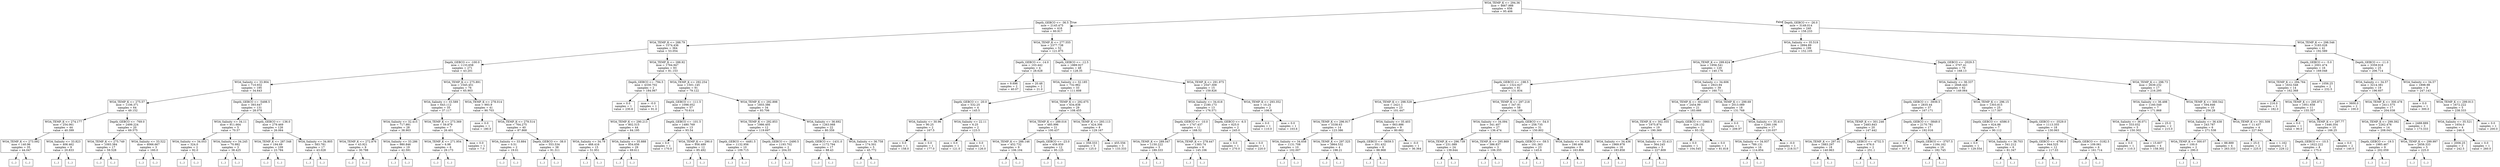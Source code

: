 digraph Tree {
node [shape=box] ;
0 [label="WOA_TEMP_K <= 294.36\nmse = 4667.988\nsamples = 656\nvalue = 95.406"] ;
1 [label="Depth_GEBCO <= -36.5\nmse = 2145.475\nsamples = 416\nvalue = 60.917"] ;
0 -> 1 [labeldistance=2.5, labelangle=45, headlabel="True"] ;
2 [label="WOA_TEMP_K <= 288.79\nmse = 1574.436\nsamples = 364\nvalue = 53.054"] ;
1 -> 2 ;
3 [label="Depth_GEBCO <= -100.0\nmse = 1133.658\nsamples = 271\nvalue = 43.201"] ;
2 -> 3 ;
4 [label="WOA_Salinity <= 33.904\nmse = 710.932\nsamples = 195\nvalue = 34.643"] ;
3 -> 4 ;
5 [label="WOA_TEMP_K <= 275.57\nmse = 1106.371\nsamples = 64\nvalue = 49.152"] ;
4 -> 5 ;
6 [label="WOA_TEMP_K <= 274.177\nmse = 254.061\nsamples = 44\nvalue = 40.399"] ;
5 -> 6 ;
7 [label="WOA_TEMP_K <= 273.092\nmse = 140.96\nsamples = 35\nvalue = 44.047"] ;
6 -> 7 ;
8 [label="(...)"] ;
7 -> 8 ;
39 [label="(...)"] ;
7 -> 39 ;
68 [label="WOA_Salinity <= 33.823\nmse = 406.462\nsamples = 9\nvalue = 20.833"] ;
6 -> 68 ;
69 [label="(...)"] ;
68 -> 69 ;
74 [label="(...)"] ;
68 -> 74 ;
85 [label="Depth_GEBCO <= -769.0\nmse = 2499.224\nsamples = 20\nvalue = 69.575"] ;
5 -> 85 ;
86 [label="WOA_TEMP_K <= 275.749\nmse = 1093.384\nsamples = 17\nvalue = 59.528"] ;
85 -> 86 ;
87 [label="(...)"] ;
86 -> 87 ;
88 [label="(...)"] ;
86 -> 88 ;
119 [label="WOA_Salinity <= 33.522\nmse = 6066.667\nsamples = 3\nvalue = 160.0"] ;
85 -> 119 ;
120 [label="(...)"] ;
119 -> 120 ;
123 [label="(...)"] ;
119 -> 123 ;
124 [label="Depth_GEBCO <= -5498.5\nmse = 393.647\nsamples = 131\nvalue = 28.078"] ;
4 -> 124 ;
125 [label="WOA_Salinity <= 34.11\nmse = 911.664\nsamples = 5\nvalue = 70.57"] ;
124 -> 125 ;
126 [label="WOA_Salinity <= 34.053\nmse = 324.0\nsamples = 2\nvalue = 92.0"] ;
125 -> 126 ;
127 [label="(...)"] ;
126 -> 127 ;
128 [label="(...)"] ;
126 -> 128 ;
129 [label="WOA_Salinity <= 34.245\nmse = 70.992\nsamples = 3\nvalue = 38.425"] ;
125 -> 129 ;
130 [label="(...)"] ;
129 -> 130 ;
131 [label="(...)"] ;
129 -> 131 ;
134 [label="Depth_GEBCO <= -136.0\nmse = 279.469\nsamples = 126\nvalue = 26.064"] ;
124 -> 134 ;
135 [label="WOA_TEMP_K <= 287.548\nmse = 194.69\nsamples = 109\nvalue = 23.784"] ;
134 -> 135 ;
136 [label="(...)"] ;
135 -> 136 ;
279 [label="(...)"] ;
135 -> 279 ;
292 [label="WOA_Salinity <= 34.805\nmse = 583.781\nsamples = 17\nvalue = 43.028"] ;
134 -> 292 ;
293 [label="(...)"] ;
292 -> 293 ;
300 [label="(...)"] ;
292 -> 300 ;
321 [label="WOA_TEMP_K <= 275.891\nmse = 1545.451\nsamples = 76\nvalue = 65.903"] ;
3 -> 321 ;
322 [label="WOA_Salinity <= 33.589\nmse = 643.112\nsamples = 35\nvalue = 37.117"] ;
321 -> 322 ;
323 [label="WOA_Salinity <= 32.415\nmse = 717.991\nsamples = 28\nvalue = 38.903"] ;
322 -> 323 ;
324 [label="WOA_TEMP_K <= 272.876\nmse = 43.921\nsamples = 9\nvalue = 30.788"] ;
323 -> 324 ;
325 [label="(...)"] ;
324 -> 325 ;
326 [label="(...)"] ;
324 -> 326 ;
327 [label="WOA_Salinity <= 33.286\nmse = 980.846\nsamples = 19\nvalue = 42.591"] ;
323 -> 327 ;
328 [label="(...)"] ;
327 -> 328 ;
333 [label="(...)"] ;
327 -> 333 ;
340 [label="WOA_TEMP_K <= 273.369\nmse = 59.879\nsamples = 7\nvalue = 26.401"] ;
322 -> 340 ;
341 [label="WOA_TEMP_K <= 271.954\nmse = 6.98\nsamples = 6\nvalue = 29.173"] ;
340 -> 341 ;
342 [label="(...)"] ;
341 -> 342 ;
345 [label="(...)"] ;
341 -> 345 ;
346 [label="mse = 0.0\nsamples = 1\nvalue = 7.0"] ;
340 -> 346 ;
347 [label="WOA_TEMP_K <= 278.014\nmse = 993.9\nsamples = 41\nvalue = 90.703"] ;
321 -> 347 ;
348 [label="mse = 0.0\nsamples = 1\nvalue = 180.0"] ;
347 -> 348 ;
349 [label="WOA_TEMP_K <= 279.514\nmse = 764.275\nsamples = 40\nvalue = 87.868"] ;
347 -> 349 ;
350 [label="WOA_Salinity <= 33.884\nmse = 0.51\nsamples = 2\nvalue = 19.01"] ;
349 -> 350 ;
351 [label="(...)"] ;
350 -> 351 ;
352 [label="(...)"] ;
350 -> 352 ;
353 [label="Depth_GEBCO <= -38.0\nmse = 553.534\nsamples = 38\nvalue = 91.311"] ;
349 -> 353 ;
354 [label="(...)"] ;
353 -> 354 ;
409 [label="(...)"] ;
353 -> 409 ;
410 [label="WOA_TEMP_K <= 288.92\nmse = 1764.947\nsamples = 93\nvalue = 81.153"] ;
2 -> 410 ;
411 [label="Depth_GEBCO <= -794.5\nmse = 4330.702\nsamples = 2\nvalue = 184.067"] ;
410 -> 411 ;
412 [label="mse = 0.0\nsamples = 1\nvalue = 230.6"] ;
411 -> 412 ;
413 [label="mse = -0.0\nsamples = 1\nvalue = 91.0"] ;
411 -> 413 ;
414 [label="WOA_TEMP_K <= 292.254\nmse = 1501.145\nsamples = 91\nvalue = 79.122"] ;
410 -> 414 ;
415 [label="Depth_GEBCO <= -111.5\nmse = 1098.052\nsamples = 57\nvalue = 70.614"] ;
414 -> 415 ;
416 [label="WOA_TEMP_K <= 290.213\nmse = 802.515\nsamples = 44\nvalue = 64.195"] ;
415 -> 416 ;
417 [label="WOA_Salinity <= 34.79\nmse = 468.416\nsamples = 15\nvalue = 51.951"] ;
416 -> 417 ;
418 [label="(...)"] ;
417 -> 418 ;
425 [label="(...)"] ;
417 -> 425 ;
444 [label="WOA_Salinity <= 35.888\nmse = 854.656\nsamples = 29\nvalue = 69.611"] ;
416 -> 444 ;
445 [label="(...)"] ;
444 -> 445 ;
474 [label="(...)"] ;
444 -> 474 ;
491 [label="Depth_GEBCO <= -101.5\nmse = 1480.769\nsamples = 13\nvalue = 93.54"] ;
415 -> 491 ;
492 [label="mse = 0.0\nsamples = 1\nvalue = 170.0"] ;
491 -> 492 ;
493 [label="WOA_TEMP_K <= 290.0\nmse = 956.489\nsamples = 12\nvalue = 85.492"] ;
491 -> 493 ;
494 [label="(...)"] ;
493 -> 494 ;
507 [label="(...)"] ;
493 -> 507 ;
514 [label="WOA_TEMP_K <= 292.898\nmse = 1855.386\nsamples = 34\nvalue = 93.706"] ;
414 -> 514 ;
515 [label="WOA_TEMP_K <= 292.853\nmse = 1986.405\nsamples = 12\nvalue = 119.697"] ;
514 -> 515 ;
516 [label="Depth_GEBCO <= -4481.5\nmse = 1132.956\nsamples = 10\nvalue = 109.715"] ;
515 -> 516 ;
517 [label="(...)"] ;
516 -> 517 ;
522 [label="(...)"] ;
516 -> 522 ;
533 [label="Depth_GEBCO <= -2490.5\nmse = 1193.702\nsamples = 2\nvalue = 204.55"] ;
515 -> 533 ;
534 [label="(...)"] ;
533 -> 534 ;
535 [label="(...)"] ;
533 -> 535 ;
536 [label="WOA_Salinity <= 36.692\nmse = 1263.068\nsamples = 22\nvalue = 80.359"] ;
514 -> 536 ;
537 [label="Depth_GEBCO <= -1431.0\nmse = 1172.794\nsamples = 17\nvalue = 88.43"] ;
536 -> 537 ;
538 [label="(...)"] ;
537 -> 538 ;
565 [label="(...)"] ;
537 -> 565 ;
568 [label="WOA_Salinity <= 36.758\nmse = 174.501\nsamples = 5\nvalue = 45.772"] ;
536 -> 568 ;
569 [label="(...)"] ;
568 -> 569 ;
570 [label="(...)"] ;
568 -> 570 ;
573 [label="WOA_TEMP_K <= 277.555\nmse = 2377.738\nsamples = 52\nvalue = 121.875"] ;
1 -> 573 ;
574 [label="Depth_GEBCO <= -14.0\nmse = 103.442\nsamples = 4\nvalue = 28.628"] ;
573 -> 574 ;
575 [label="mse = 9.696\nsamples = 2\nvalue = 40.07"] ;
574 -> 575 ;
576 [label="mse = 20.48\nsamples = 2\nvalue = 21.0"] ;
574 -> 576 ;
577 [label="Depth_GEBCO <= -12.5\nmse = 1889.927\nsamples = 48\nvalue = 128.35"] ;
573 -> 577 ;
578 [label="WOA_Salinity <= 32.185\nmse = 732.962\nsamples = 33\nvalue = 111.608"] ;
577 -> 578 ;
579 [label="Depth_GEBCO <= -20.0\nmse = 532.25\nsamples = 4\nvalue = 145.5"] ;
578 -> 579 ;
580 [label="WOA_Salinity <= 30.96\nmse = 90.25\nsamples = 2\nvalue = 167.5"] ;
579 -> 580 ;
581 [label="mse = 0.0\nsamples = 1\nvalue = 158.0"] ;
580 -> 581 ;
582 [label="mse = 0.0\nsamples = 1\nvalue = 177.0"] ;
580 -> 582 ;
583 [label="WOA_Salinity <= 22.11\nmse = 6.25\nsamples = 2\nvalue = 123.5"] ;
579 -> 583 ;
584 [label="mse = 0.0\nsamples = 1\nvalue = 121.0"] ;
583 -> 584 ;
585 [label="mse = 0.0\nsamples = 1\nvalue = 126.0"] ;
583 -> 585 ;
586 [label="WOA_TEMP_K <= 292.675\nmse = 634.838\nsamples = 29\nvalue = 108.455"] ;
578 -> 586 ;
587 [label="WOA_TEMP_K <= 289.016\nmse = 485.996\nsamples = 21\nvalue = 100.437"] ;
586 -> 587 ;
588 [label="WOA_TEMP_K <= 288.146\nmse = 452.732\nsamples = 9\nvalue = 106.104"] ;
587 -> 588 ;
589 [label="(...)"] ;
588 -> 589 ;
602 [label="(...)"] ;
588 -> 602 ;
605 [label="Depth_GEBCO <= -23.0\nmse = 458.859\nsamples = 12\nvalue = 95.125"] ;
587 -> 605 ;
606 [label="(...)"] ;
605 -> 606 ;
619 [label="(...)"] ;
605 -> 619 ;
624 [label="WOA_TEMP_K <= 293.113\nmse = 424.306\nsamples = 8\nvalue = 129.167"] ;
586 -> 624 ;
625 [label="mse = 358.333\nsamples = 5\nvalue = 125.0"] ;
624 -> 625 ;
626 [label="mse = 455.556\nsamples = 3\nvalue = 133.333"] ;
624 -> 626 ;
627 [label="WOA_TEMP_K <= 291.975\nmse = 2547.309\nsamples = 15\nvalue = 159.826"] ;
577 -> 627 ;
628 [label="WOA_Salinity <= 34.618\nmse = 2180.173\nsamples = 13\nvalue = 176.571"] ;
627 -> 628 ;
629 [label="Depth_GEBCO <= -10.0\nmse = 1747.437\nsamples = 11\nvalue = 168.52"] ;
628 -> 629 ;
630 [label="WOA_TEMP_K <= 289.547\nmse = 1150.222\nsamples = 5\nvalue = 189.333"] ;
629 -> 630 ;
631 [label="(...)"] ;
630 -> 631 ;
636 [label="(...)"] ;
630 -> 636 ;
637 [label="WOA_TEMP_K <= 278.447\nmse = 1383.74\nsamples = 6\nvalue = 145.106"] ;
629 -> 637 ;
638 [label="(...)"] ;
637 -> 638 ;
641 [label="(...)"] ;
637 -> 641 ;
648 [label="Depth_GEBCO <= -6.5\nmse = 625.0\nsamples = 2\nvalue = 245.0"] ;
628 -> 648 ;
649 [label="mse = 0.0\nsamples = 1\nvalue = 270.0"] ;
648 -> 649 ;
650 [label="mse = 0.0\nsamples = 1\nvalue = 220.0"] ;
648 -> 650 ;
651 [label="WOA_TEMP_K <= 293.352\nmse = 10.24\nsamples = 2\nvalue = 106.8"] ;
627 -> 651 ;
652 [label="mse = 0.0\nsamples = 1\nvalue = 110.0"] ;
651 -> 652 ;
653 [label="mse = 0.0\nsamples = 1\nvalue = 103.6"] ;
651 -> 653 ;
654 [label="Depth_GEBCO <= -26.0\nmse = 3149.014\nsamples = 240\nvalue = 158.233"] ;
0 -> 654 [labeldistance=2.5, labelangle=-45, headlabel="False"] ;
655 [label="WOA_Salinity <= 35.519\nmse = 2894.89\nsamples = 199\nvalue = 152.105"] ;
654 -> 655 ;
656 [label="WOA_TEMP_K <= 299.624\nmse = 1956.541\nsamples = 120\nvalue = 140.176"] ;
655 -> 656 ;
657 [label="Depth_GEBCO <= -198.5\nmse = 1322.627\nsamples = 81\nvalue = 131.834"] ;
656 -> 657 ;
658 [label="WOA_TEMP_K <= 298.529\nmse = 2421.1\nsamples = 23\nvalue = 101.447"] ;
657 -> 658 ;
659 [label="WOA_TEMP_K <= 296.917\nmse = 3338.63\nsamples = 14\nvalue = 123.386"] ;
658 -> 659 ;
660 [label="WOA_Salinity <= 34.658\nmse = 1131.708\nsamples = 10\nvalue = 102.007"] ;
659 -> 660 ;
661 [label="(...)"] ;
660 -> 661 ;
668 [label="(...)"] ;
660 -> 668 ;
679 [label="WOA_TEMP_K <= 297.325\nmse = 3864.532\nsamples = 4\nvalue = 198.21"] ;
659 -> 679 ;
680 [label="(...)"] ;
679 -> 680 ;
681 [label="(...)"] ;
679 -> 681 ;
686 [label="WOA_Salinity <= 35.403\nmse = 663.886\nsamples = 9\nvalue = 80.662"] ;
658 -> 686 ;
687 [label="Depth_GEBCO <= -5659.5\nmse = 351.432\nsamples = 8\nvalue = 88.968"] ;
686 -> 687 ;
688 [label="(...)"] ;
687 -> 688 ;
689 [label="(...)"] ;
687 -> 689 ;
702 [label="mse = -0.0\nsamples = 1\nvalue = 36.364"] ;
686 -> 702 ;
703 [label="WOA_TEMP_K <= 297.218\nmse = 347.91\nsamples = 58\nvalue = 144.189"] ;
657 -> 703 ;
704 [label="WOA_Salinity <= 34.094\nmse = 341.407\nsamples = 27\nvalue = 136.474"] ;
703 -> 704 ;
705 [label="WOA_TEMP_K <= 296.739\nmse = 231.089\nsamples = 24\nvalue = 139.644"] ;
704 -> 705 ;
706 [label="(...)"] ;
705 -> 706 ;
735 [label="(...)"] ;
705 -> 735 ;
740 [label="WOA_TEMP_K <= 295.869\nmse = 386.837\nsamples = 3\nvalue = 106.355"] ;
704 -> 740 ;
741 [label="(...)"] ;
740 -> 741 ;
742 [label="(...)"] ;
740 -> 742 ;
743 [label="Depth_GEBCO <= -54.0\nmse = 258.735\nsamples = 31\nvalue = 150.802"] ;
703 -> 743 ;
744 [label="Depth_GEBCO <= -59.5\nmse = 191.363\nsamples = 23\nvalue = 145.6"] ;
743 -> 744 ;
745 [label="(...)"] ;
744 -> 745 ;
776 [label="(...)"] ;
744 -> 776 ;
783 [label="WOA_Salinity <= 34.828\nmse = 190.406\nsamples = 8\nvalue = 163.806"] ;
743 -> 783 ;
784 [label="(...)"] ;
783 -> 784 ;
795 [label="(...)"] ;
783 -> 795 ;
796 [label="WOA_Salinity <= 34.606\nmse = 2923.94\nsamples = 39\nvalue = 160.711"] ;
656 -> 796 ;
797 [label="WOA_TEMP_K <= 302.693\nmse = 2454.99\nsamples = 21\nvalue = 183.666"] ;
796 -> 797 ;
798 [label="WOA_TEMP_K <= 302.355\nmse = 1975.874\nsamples = 19\nvalue = 190.369"] ;
797 -> 798 ;
799 [label="WOA_Salinity <= 34.436\nmse = 1969.978\nsamples = 16\nvalue = 183.858"] ;
798 -> 799 ;
800 [label="(...)"] ;
799 -> 800 ;
815 [label="(...)"] ;
799 -> 815 ;
828 [label="WOA_Salinity <= 33.413\nmse = 364.245\nsamples = 3\nvalue = 227.809"] ;
798 -> 828 ;
829 [label="(...)"] ;
828 -> 829 ;
832 [label="(...)"] ;
828 -> 832 ;
833 [label="Depth_GEBCO <= -3960.5\nmse = 129.132\nsamples = 2\nvalue = 93.182"] ;
797 -> 833 ;
834 [label="mse = 0.0\nsamples = 1\nvalue = 104.545"] ;
833 -> 834 ;
835 [label="mse = 0.0\nsamples = 1\nvalue = 81.818"] ;
833 -> 835 ;
836 [label="WOA_TEMP_K <= 299.69\nmse = 2013.089\nsamples = 18\nvalue = 131.768"] ;
796 -> 836 ;
837 [label="mse = 0.0\nsamples = 1\nvalue = 209.97"] ;
836 -> 837 ;
838 [label="WOA_Salinity <= 35.415\nmse = 1260.106\nsamples = 17\nvalue = 120.037"] ;
836 -> 838 ;
839 [label="WOA_Salinity <= 34.937\nmse = 789.131\nsamples = 16\nvalue = 114.854"] ;
838 -> 839 ;
840 [label="(...)"] ;
839 -> 840 ;
851 [label="(...)"] ;
839 -> 851 ;
870 [label="mse = -0.0\nsamples = 1\nvalue = 218.517"] ;
838 -> 870 ;
871 [label="Depth_GEBCO <= -2029.5\nmse = 3707.41\nsamples = 79\nvalue = 168.13"] ;
655 -> 871 ;
872 [label="WOA_Salinity <= 36.337\nmse = 2848.443\nsamples = 62\nvalue = 149.064"] ;
871 -> 872 ;
873 [label="Depth_GEBCO <= -3939.5\nmse = 2835.44\nsamples = 37\nvalue = 167.171"] ;
872 -> 873 ;
874 [label="WOA_TEMP_K <= 301.246\nmse = 2483.843\nsamples = 20\nvalue = 147.442"] ;
873 -> 874 ;
875 [label="WOA_TEMP_K <= 297.01\nmse = 1883.297\nsamples = 18\nvalue = 140.963"] ;
874 -> 875 ;
876 [label="(...)"] ;
875 -> 876 ;
885 [label="(...)"] ;
875 -> 885 ;
910 [label="Depth_GEBCO <= -4732.5\nmse = 676.0\nsamples = 2\nvalue = 251.1"] ;
874 -> 910 ;
911 [label="(...)"] ;
910 -> 911 ;
912 [label="(...)"] ;
910 -> 912 ;
913 [label="Depth_GEBCO <= -3849.0\nmse = 2170.781\nsamples = 17\nvalue = 192.016"] ;
873 -> 913 ;
914 [label="mse = 0.0\nsamples = 1\nvalue = 307.9"] ;
913 -> 914 ;
915 [label="Depth_GEBCO <= -3707.5\nmse = 1184.162\nsamples = 16\nvalue = 182.745"] ;
913 -> 915 ;
916 [label="(...)"] ;
915 -> 916 ;
919 [label="(...)"] ;
915 -> 919 ;
938 [label="WOA_TEMP_K <= 296.15\nmse = 1303.815\nsamples = 25\nvalue = 117.507"] ;
872 -> 938 ;
939 [label="Depth_GEBCO <= -4586.0\nmse = 624.88\nsamples = 7\nvalue = 90.112"] ;
938 -> 939 ;
940 [label="mse = 0.0\nsamples = 1\nvalue = 129.554"] ;
939 -> 940 ;
941 [label="WOA_Salinity <= 36.703\nmse = 341.212\nsamples = 6\nvalue = 81.347"] ;
939 -> 941 ;
942 [label="(...)"] ;
941 -> 942 ;
949 [label="(...)"] ;
941 -> 949 ;
952 [label="Depth_GEBCO <= -3529.0\nmse = 1113.355\nsamples = 18\nvalue = 130.063"] ;
938 -> 952 ;
953 [label="Depth_GEBCO <= -4790.0\nmse = 944.525\nsamples = 12\nvalue = 117.03"] ;
952 -> 953 ;
954 [label="(...)"] ;
953 -> 954 ;
963 [label="(...)"] ;
953 -> 963 ;
976 [label="Depth_GEBCO <= -3182.5\nmse = 109.061\nsamples = 6\nvalue = 161.714"] ;
952 -> 976 ;
977 [label="(...)"] ;
976 -> 977 ;
978 [label="(...)"] ;
976 -> 978 ;
983 [label="WOA_TEMP_K <= 298.73\nmse = 2639.232\nsamples = 17\nvalue = 216.295"] ;
871 -> 983 ;
984 [label="WOA_Salinity <= 36.498\nmse = 1160.549\nsamples = 7\nvalue = 171.868"] ;
983 -> 984 ;
985 [label="WOA_Salinity <= 36.071\nmse = 333.032\nsamples = 5\nvalue = 150.302"] ;
984 -> 985 ;
986 [label="mse = 0.0\nsamples = 1\nvalue = 110.3"] ;
985 -> 986 ;
987 [label="mse = 15.607\nsamples = 4\nvalue = 158.302"] ;
985 -> 987 ;
988 [label="mse = 25.0\nsamples = 2\nvalue = 215.0"] ;
984 -> 988 ;
989 [label="WOA_TEMP_K <= 300.542\nmse = 594.846\nsamples = 10\nvalue = 256.28"] ;
983 -> 989 ;
990 [label="WOA_Salinity <= 36.438\nmse = 243.787\nsamples = 6\nvalue = 271.538"] ;
989 -> 990 ;
991 [label="WOA_TEMP_K <= 300.07\nmse = 100.0\nsamples = 2\nvalue = 290.0"] ;
990 -> 991 ;
992 [label="(...)"] ;
991 -> 992 ;
993 [label="(...)"] ;
991 -> 993 ;
994 [label="mse = 88.889\nsamples = 4\nvalue = 263.333"] ;
990 -> 994 ;
995 [label="WOA_TEMP_K <= 301.509\nmse = 11.437\nsamples = 4\nvalue = 227.943"] ;
989 -> 995 ;
996 [label="mse = 25.0\nsamples = 2\nvalue = 225.0"] ;
995 -> 996 ;
997 [label="mse = 1.162\nsamples = 2\nvalue = 229.12"] ;
995 -> 997 ;
998 [label="WOA_TEMP_K <= 298.546\nmse = 3183.028\nsamples = 41\nvalue = 192.589"] ;
654 -> 998 ;
999 [label="Depth_GEBCO <= -5.0\nmse = 2001.474\nsamples = 16\nvalue = 169.048"] ;
998 -> 999 ;
1000 [label="WOA_TEMP_K <= 294.764\nmse = 1632.548\nsamples = 14\nvalue = 162.368"] ;
999 -> 1000 ;
1001 [label="mse = 216.0\nsamples = 3\nvalue = 182.0"] ;
1000 -> 1001 ;
1002 [label="WOA_TEMP_K <= 295.872\nmse = 1951.658\nsamples = 11\nvalue = 155.357"] ;
1000 -> 1002 ;
1003 [label="mse = 0.0\nsamples = 1\nvalue = 90.0"] ;
1002 -> 1003 ;
1004 [label="WOA_TEMP_K <= 297.77\nmse = 1446.354\nsamples = 10\nvalue = 166.25"] ;
1002 -> 1004 ;
1005 [label="Depth_GEBCO <= -10.5\nmse = 1622.222\nsamples = 8\nvalue = 175.0"] ;
1004 -> 1005 ;
1006 [label="(...)"] ;
1005 -> 1006 ;
1011 [label="(...)"] ;
1005 -> 1011 ;
1012 [label="mse = 0.0\nsamples = 2\nvalue = 140.0"] ;
1004 -> 1012 ;
1013 [label="mse = 1056.25\nsamples = 2\nvalue = 232.5"] ;
999 -> 1013 ;
1014 [label="Depth_GEBCO <= -11.0\nmse = 3359.918\nsamples = 25\nvalue = 206.714"] ;
998 -> 1014 ;
1015 [label="WOA_Salinity <= 34.57\nmse = 3214.381\nsamples = 19\nvalue = 196.607"] ;
1014 -> 1015 ;
1016 [label="mse = 3600.0\nsamples = 2\nvalue = 100.0"] ;
1015 -> 1016 ;
1017 [label="WOA_TEMP_K <= 300.478\nmse = 2411.575\nsamples = 17\nvalue = 204.038"] ;
1015 -> 1017 ;
1018 [label="WOA_TEMP_K <= 299.392\nmse = 2262.476\nsamples = 14\nvalue = 208.043"] ;
1017 -> 1018 ;
1019 [label="Depth_GEBCO <= -19.5\nmse = 1985.467\nsamples = 9\nvalue = 202.059"] ;
1018 -> 1019 ;
1020 [label="(...)"] ;
1019 -> 1020 ;
1021 [label="(...)"] ;
1019 -> 1021 ;
1022 [label="WOA_TEMP_K <= 299.997\nmse = 2658.333\nsamples = 5\nvalue = 225.0"] ;
1018 -> 1022 ;
1023 [label="(...)"] ;
1022 -> 1023 ;
1024 [label="(...)"] ;
1022 -> 1024 ;
1025 [label="mse = 2488.889\nsamples = 3\nvalue = 173.333"] ;
1017 -> 1025 ;
1026 [label="WOA_Salinity <= 34.57\nmse = 1898.98\nsamples = 6\nvalue = 247.143"] ;
1014 -> 1026 ;
1027 [label="mse = 0.0\nsamples = 1\nvalue = 300.0"] ;
1026 -> 1027 ;
1028 [label="WOA_TEMP_K <= 299.913\nmse = 1672.222\nsamples = 5\nvalue = 238.333"] ;
1026 -> 1028 ;
1029 [label="WOA_Salinity <= 35.521\nmse = 1654.0\nsamples = 4\nvalue = 246.0"] ;
1028 -> 1029 ;
1030 [label="mse = 2006.25\nsamples = 3\nvalue = 242.5"] ;
1029 -> 1030 ;
1031 [label="mse = 0.0\nsamples = 1\nvalue = 260.0"] ;
1029 -> 1031 ;
1032 [label="mse = 0.0\nsamples = 1\nvalue = 200.0"] ;
1028 -> 1032 ;
}